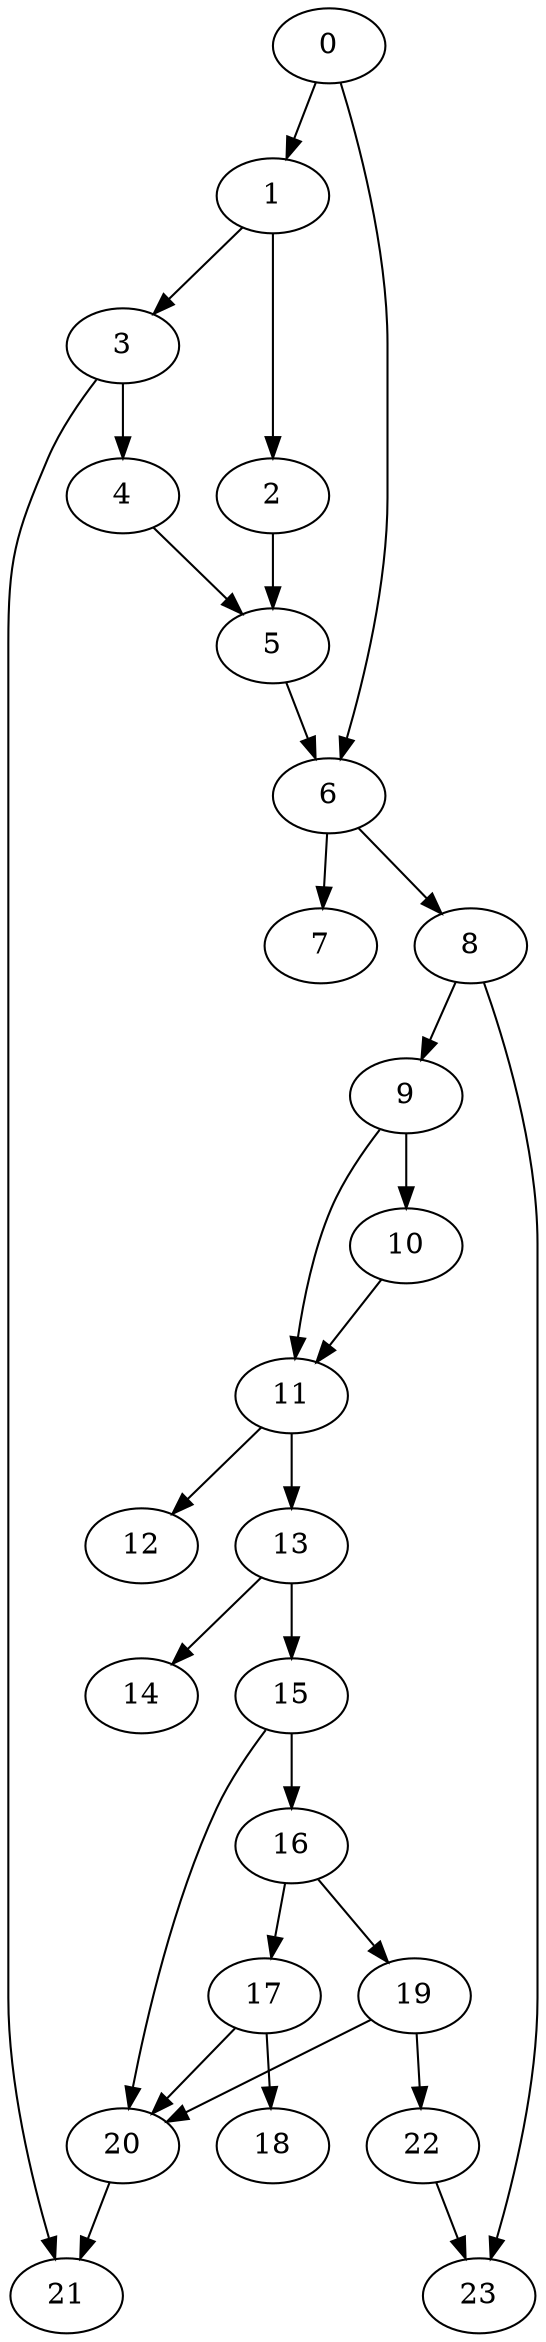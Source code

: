 digraph {
	0
	1
	2
	3
	4
	5
	6
	7
	8
	9
	10
	11
	12
	13
	14
	15
	16
	17
	18
	19
	20
	21
	22
	23
	1 -> 2
	1 -> 3
	15 -> 16
	19 -> 22
	8 -> 9
	9 -> 10
	16 -> 17
	16 -> 19
	8 -> 23
	22 -> 23
	0 -> 1
	2 -> 5
	4 -> 5
	6 -> 8
	13 -> 15
	17 -> 18
	15 -> 20
	17 -> 20
	19 -> 20
	13 -> 14
	3 -> 21
	20 -> 21
	3 -> 4
	0 -> 6
	5 -> 6
	6 -> 7
	9 -> 11
	10 -> 11
	11 -> 12
	11 -> 13
}
